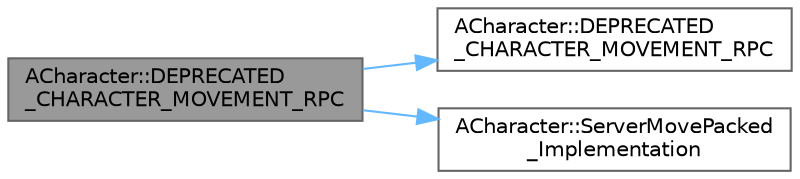 digraph "ACharacter::DEPRECATED_CHARACTER_MOVEMENT_RPC"
{
 // INTERACTIVE_SVG=YES
 // LATEX_PDF_SIZE
  bgcolor="transparent";
  edge [fontname=Helvetica,fontsize=10,labelfontname=Helvetica,labelfontsize=10];
  node [fontname=Helvetica,fontsize=10,shape=box,height=0.2,width=0.4];
  rankdir="LR";
  Node1 [id="Node000001",label="ACharacter::DEPRECATED\l_CHARACTER_MOVEMENT_RPC",height=0.2,width=0.4,color="gray40", fillcolor="grey60", style="filled", fontcolor="black",tooltip=" "];
  Node1 -> Node2 [id="edge1_Node000001_Node000002",color="steelblue1",style="solid",tooltip=" "];
  Node2 [id="Node000002",label="ACharacter::DEPRECATED\l_CHARACTER_MOVEMENT_RPC",height=0.2,width=0.4,color="grey40", fillcolor="white", style="filled",URL="$df/d70/classACharacter.html#ae5bc8f1f0058353dbd37d736b4481140",tooltip="Replicated function sent by client to server - contains client movement and view info."];
  Node1 -> Node3 [id="edge2_Node000001_Node000003",color="steelblue1",style="solid",tooltip=" "];
  Node3 [id="Node000003",label="ACharacter::ServerMovePacked\l_Implementation",height=0.2,width=0.4,color="grey40", fillcolor="white", style="filled",URL="$df/d70/classACharacter.html#ac3398b86eabfb6c4f2254d20dd90eefb",tooltip=" "];
}
